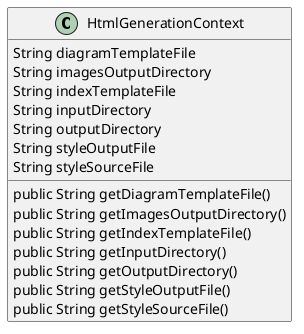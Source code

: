 @startuml
skinparam linetype Ortho
class HtmlGenerationContext {
    String diagramTemplateFile
    String imagesOutputDirectory
    String indexTemplateFile
    String inputDirectory
    String outputDirectory
    String styleOutputFile
    String styleSourceFile
    public String getDiagramTemplateFile()
    public String getImagesOutputDirectory()
    public String getIndexTemplateFile()
    public String getInputDirectory()
    public String getOutputDirectory()
    public String getStyleOutputFile()
    public String getStyleSourceFile()
}
@enduml
